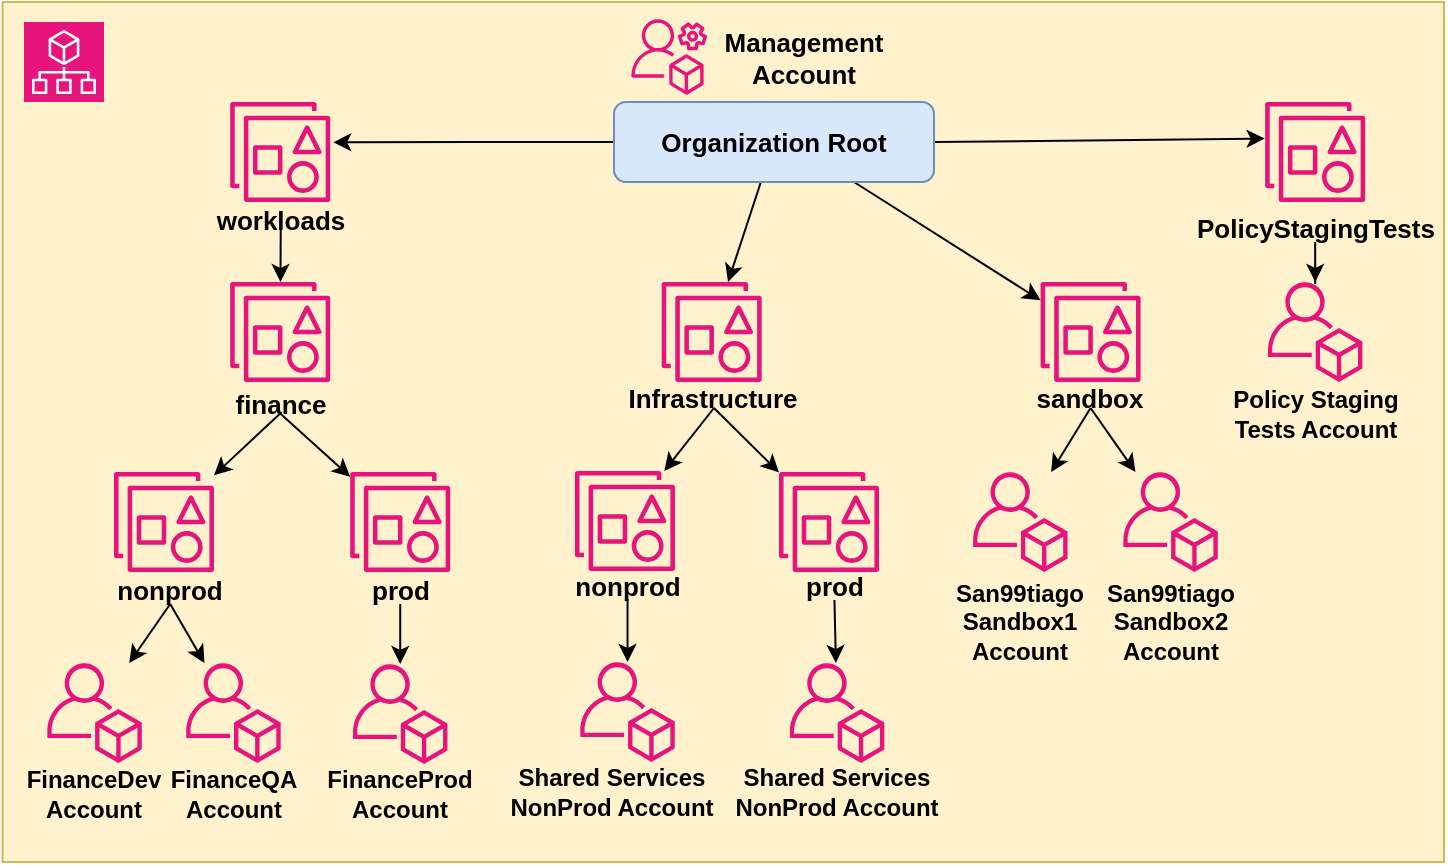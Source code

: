 <mxfile version="21.7.5" type="device">
  <diagram name="Page-1" id="rTMeFKpxauHEMRjTZN81">
    <mxGraphModel dx="1021" dy="536" grid="1" gridSize="10" guides="1" tooltips="1" connect="1" arrows="1" fold="1" page="1" pageScale="1" pageWidth="850" pageHeight="1100" math="0" shadow="0">
      <root>
        <mxCell id="0" />
        <mxCell id="1" parent="0" />
        <mxCell id="QDy_m5PdwNHntxYYZvBB-12" value="" style="rounded=0;whiteSpace=wrap;html=1;fillColor=#fff2cc;fontSize=13;strokeColor=#d6b656;fontStyle=1" vertex="1" parent="1">
          <mxGeometry x="39.28" y="30" width="720.72" height="430" as="geometry" />
        </mxCell>
        <mxCell id="QDy_m5PdwNHntxYYZvBB-3" value="" style="sketch=0;points=[[0,0,0],[0.25,0,0],[0.5,0,0],[0.75,0,0],[1,0,0],[0,1,0],[0.25,1,0],[0.5,1,0],[0.75,1,0],[1,1,0],[0,0.25,0],[0,0.5,0],[0,0.75,0],[1,0.25,0],[1,0.5,0],[1,0.75,0]];points=[[0,0,0],[0.25,0,0],[0.5,0,0],[0.75,0,0],[1,0,0],[0,1,0],[0.25,1,0],[0.5,1,0],[0.75,1,0],[1,1,0],[0,0.25,0],[0,0.5,0],[0,0.75,0],[1,0.25,0],[1,0.5,0],[1,0.75,0]];outlineConnect=0;fontColor=#232F3E;fillColor=#E7157B;strokeColor=#ffffff;dashed=0;verticalLabelPosition=bottom;verticalAlign=top;align=center;html=1;fontSize=13;fontStyle=1;aspect=fixed;shape=mxgraph.aws4.resourceIcon;resIcon=mxgraph.aws4.organizations;" vertex="1" parent="1">
          <mxGeometry x="50" y="40" width="40" height="40" as="geometry" />
        </mxCell>
        <mxCell id="QDy_m5PdwNHntxYYZvBB-4" value="" style="sketch=0;outlineConnect=0;fontColor=#232F3E;gradientColor=none;fillColor=#E7157B;strokeColor=none;dashed=0;verticalLabelPosition=bottom;verticalAlign=top;align=center;html=1;fontSize=13;fontStyle=1;aspect=fixed;pointerEvents=1;shape=mxgraph.aws4.organizations_management_account;" vertex="1" parent="1">
          <mxGeometry x="353.67" y="37.5" width="37.95" height="40" as="geometry" />
        </mxCell>
        <mxCell id="QDy_m5PdwNHntxYYZvBB-6" value="" style="sketch=0;outlineConnect=0;fontColor=#232F3E;gradientColor=none;fillColor=#E7157B;strokeColor=none;dashed=0;verticalLabelPosition=bottom;verticalAlign=top;align=center;html=1;fontSize=13;fontStyle=1;aspect=fixed;pointerEvents=1;shape=mxgraph.aws4.organizations_organizational_unit2;" vertex="1" parent="1">
          <mxGeometry x="368.83" y="170" width="50" height="50" as="geometry" />
        </mxCell>
        <mxCell id="QDy_m5PdwNHntxYYZvBB-69" style="edgeStyle=orthogonalEdgeStyle;rounded=0;orthogonalLoop=1;jettySize=auto;html=1;entryX=1.03;entryY=0.403;entryDx=0;entryDy=0;entryPerimeter=0;fontStyle=1" edge="1" parent="1" source="QDy_m5PdwNHntxYYZvBB-8" target="QDy_m5PdwNHntxYYZvBB-49">
          <mxGeometry relative="1" as="geometry" />
        </mxCell>
        <mxCell id="QDy_m5PdwNHntxYYZvBB-71" style="rounded=0;orthogonalLoop=1;jettySize=auto;html=1;fontStyle=1" edge="1" parent="1" source="QDy_m5PdwNHntxYYZvBB-8" target="QDy_m5PdwNHntxYYZvBB-6">
          <mxGeometry relative="1" as="geometry" />
        </mxCell>
        <mxCell id="QDy_m5PdwNHntxYYZvBB-79" style="edgeStyle=none;rounded=0;orthogonalLoop=1;jettySize=auto;html=1;exitX=1;exitY=0.5;exitDx=0;exitDy=0;entryX=-0.005;entryY=0.366;entryDx=0;entryDy=0;entryPerimeter=0;fontStyle=1" edge="1" parent="1" source="QDy_m5PdwNHntxYYZvBB-8" target="QDy_m5PdwNHntxYYZvBB-62">
          <mxGeometry relative="1" as="geometry" />
        </mxCell>
        <mxCell id="QDy_m5PdwNHntxYYZvBB-80" style="edgeStyle=none;rounded=0;orthogonalLoop=1;jettySize=auto;html=1;exitX=0.75;exitY=1;exitDx=0;exitDy=0;fontStyle=1" edge="1" parent="1" source="QDy_m5PdwNHntxYYZvBB-8" target="QDy_m5PdwNHntxYYZvBB-58">
          <mxGeometry relative="1" as="geometry" />
        </mxCell>
        <mxCell id="QDy_m5PdwNHntxYYZvBB-8" value="&lt;font style=&quot;font-size: 13px;&quot;&gt;&lt;span style=&quot;font-size: 13px;&quot;&gt;Organization Root&lt;/span&gt;&lt;/font&gt;" style="rounded=1;whiteSpace=wrap;html=1;fontSize=13;fillColor=#dae8fc;strokeColor=#6c8ebf;fontStyle=1" vertex="1" parent="1">
          <mxGeometry x="345" y="80" width="160" height="40" as="geometry" />
        </mxCell>
        <mxCell id="QDy_m5PdwNHntxYYZvBB-9" value="Management&lt;br style=&quot;font-size: 13px;&quot;&gt;Account" style="text;html=1;strokeColor=none;fillColor=none;align=center;verticalAlign=middle;whiteSpace=wrap;rounded=0;fontSize=13;fontStyle=1" vertex="1" parent="1">
          <mxGeometry x="396.64" y="40" width="86" height="35" as="geometry" />
        </mxCell>
        <mxCell id="QDy_m5PdwNHntxYYZvBB-81" style="edgeStyle=none;rounded=0;orthogonalLoop=1;jettySize=auto;html=1;exitX=0.5;exitY=1;exitDx=0;exitDy=0;fontStyle=1" edge="1" parent="1" source="QDy_m5PdwNHntxYYZvBB-15" target="QDy_m5PdwNHntxYYZvBB-16">
          <mxGeometry relative="1" as="geometry" />
        </mxCell>
        <mxCell id="QDy_m5PdwNHntxYYZvBB-82" style="edgeStyle=none;rounded=0;orthogonalLoop=1;jettySize=auto;html=1;exitX=0.5;exitY=1;exitDx=0;exitDy=0;fontStyle=1" edge="1" parent="1" source="QDy_m5PdwNHntxYYZvBB-15" target="QDy_m5PdwNHntxYYZvBB-19">
          <mxGeometry relative="1" as="geometry" />
        </mxCell>
        <mxCell id="QDy_m5PdwNHntxYYZvBB-15" value="Infrastructure" style="text;html=1;strokeColor=none;fillColor=none;align=center;verticalAlign=middle;whiteSpace=wrap;rounded=0;fontSize=13;fontStyle=1" vertex="1" parent="1">
          <mxGeometry x="354.39" y="223" width="81.17" height="10" as="geometry" />
        </mxCell>
        <mxCell id="QDy_m5PdwNHntxYYZvBB-16" value="" style="sketch=0;outlineConnect=0;fontColor=#232F3E;gradientColor=none;fillColor=#E7157B;strokeColor=none;dashed=0;verticalLabelPosition=bottom;verticalAlign=top;align=center;html=1;fontSize=13;fontStyle=1;aspect=fixed;pointerEvents=1;shape=mxgraph.aws4.organizations_organizational_unit2;" vertex="1" parent="1">
          <mxGeometry x="325.48" y="264.5" width="50" height="50" as="geometry" />
        </mxCell>
        <mxCell id="QDy_m5PdwNHntxYYZvBB-83" style="edgeStyle=none;rounded=0;orthogonalLoop=1;jettySize=auto;html=1;exitX=0.5;exitY=1;exitDx=0;exitDy=0;fontStyle=1" edge="1" parent="1" source="QDy_m5PdwNHntxYYZvBB-17" target="QDy_m5PdwNHntxYYZvBB-23">
          <mxGeometry relative="1" as="geometry" />
        </mxCell>
        <mxCell id="QDy_m5PdwNHntxYYZvBB-17" value="nonprod" style="text;html=1;strokeColor=none;fillColor=none;align=center;verticalAlign=middle;whiteSpace=wrap;rounded=0;fontSize=13;fontStyle=1" vertex="1" parent="1">
          <mxGeometry x="320.86" y="314.5" width="61.8" height="14" as="geometry" />
        </mxCell>
        <mxCell id="QDy_m5PdwNHntxYYZvBB-19" value="" style="sketch=0;outlineConnect=0;fontColor=#232F3E;gradientColor=none;fillColor=#E7157B;strokeColor=none;dashed=0;verticalLabelPosition=bottom;verticalAlign=top;align=center;html=1;fontSize=13;fontStyle=1;aspect=fixed;pointerEvents=1;shape=mxgraph.aws4.organizations_organizational_unit2;" vertex="1" parent="1">
          <mxGeometry x="427.5" y="265" width="50" height="50" as="geometry" />
        </mxCell>
        <mxCell id="QDy_m5PdwNHntxYYZvBB-84" style="edgeStyle=none;rounded=0;orthogonalLoop=1;jettySize=auto;html=1;exitX=0.5;exitY=1;exitDx=0;exitDy=0;fontStyle=1" edge="1" parent="1" source="QDy_m5PdwNHntxYYZvBB-20" target="QDy_m5PdwNHntxYYZvBB-26">
          <mxGeometry relative="1" as="geometry" />
        </mxCell>
        <mxCell id="QDy_m5PdwNHntxYYZvBB-20" value="prod" style="text;html=1;strokeColor=none;fillColor=none;align=center;verticalAlign=middle;whiteSpace=wrap;rounded=0;fontSize=13;fontStyle=1" vertex="1" parent="1">
          <mxGeometry x="431.85" y="314" width="46.74" height="15" as="geometry" />
        </mxCell>
        <mxCell id="QDy_m5PdwNHntxYYZvBB-23" value="" style="sketch=0;outlineConnect=0;fontColor=#232F3E;gradientColor=none;fillColor=#E7157B;strokeColor=none;dashed=0;verticalLabelPosition=bottom;verticalAlign=top;align=center;html=1;fontSize=13;fontStyle=1;aspect=fixed;pointerEvents=1;shape=mxgraph.aws4.organizations_account;" vertex="1" parent="1">
          <mxGeometry x="328.04" y="360" width="47.44" height="50" as="geometry" />
        </mxCell>
        <mxCell id="QDy_m5PdwNHntxYYZvBB-24" value="Shared Services&lt;br style=&quot;font-size: 12px;&quot;&gt;NonProd Account" style="text;html=1;strokeColor=none;fillColor=none;align=center;verticalAlign=middle;whiteSpace=wrap;rounded=0;fontSize=12;fontStyle=1" vertex="1" parent="1">
          <mxGeometry x="292.32" y="409.5" width="104.32" height="30" as="geometry" />
        </mxCell>
        <mxCell id="QDy_m5PdwNHntxYYZvBB-26" value="" style="sketch=0;outlineConnect=0;fontColor=#232F3E;gradientColor=none;fillColor=#E7157B;strokeColor=none;dashed=0;verticalLabelPosition=bottom;verticalAlign=top;align=center;html=1;fontSize=13;fontStyle=1;aspect=fixed;pointerEvents=1;shape=mxgraph.aws4.organizations_account;" vertex="1" parent="1">
          <mxGeometry x="432.84" y="360.5" width="47.44" height="50" as="geometry" />
        </mxCell>
        <mxCell id="QDy_m5PdwNHntxYYZvBB-27" value="Shared Services&lt;br style=&quot;font-size: 12px;&quot;&gt;NonProd Account" style="text;html=1;strokeColor=none;fillColor=none;align=center;verticalAlign=middle;whiteSpace=wrap;rounded=0;fontSize=12;fontStyle=1" vertex="1" parent="1">
          <mxGeometry x="399.95" y="409.5" width="113.22" height="30.5" as="geometry" />
        </mxCell>
        <mxCell id="QDy_m5PdwNHntxYYZvBB-32" value="" style="sketch=0;outlineConnect=0;fontColor=#232F3E;gradientColor=none;fillColor=#E7157B;strokeColor=none;dashed=0;verticalLabelPosition=bottom;verticalAlign=top;align=center;html=1;fontSize=13;fontStyle=1;aspect=fixed;pointerEvents=1;shape=mxgraph.aws4.organizations_organizational_unit2;" vertex="1" parent="1">
          <mxGeometry x="153.09" y="170" width="50" height="50" as="geometry" />
        </mxCell>
        <mxCell id="QDy_m5PdwNHntxYYZvBB-73" style="rounded=0;orthogonalLoop=1;jettySize=auto;html=1;exitX=0.5;exitY=1;exitDx=0;exitDy=0;fontStyle=1" edge="1" parent="1" source="QDy_m5PdwNHntxYYZvBB-33" target="QDy_m5PdwNHntxYYZvBB-35">
          <mxGeometry relative="1" as="geometry" />
        </mxCell>
        <mxCell id="QDy_m5PdwNHntxYYZvBB-74" style="rounded=0;orthogonalLoop=1;jettySize=auto;html=1;exitX=0.5;exitY=1;exitDx=0;exitDy=0;fontStyle=1" edge="1" parent="1" source="QDy_m5PdwNHntxYYZvBB-33" target="QDy_m5PdwNHntxYYZvBB-38">
          <mxGeometry relative="1" as="geometry" />
        </mxCell>
        <mxCell id="QDy_m5PdwNHntxYYZvBB-33" value="finance" style="text;html=1;strokeColor=none;fillColor=none;align=center;verticalAlign=middle;whiteSpace=wrap;rounded=0;fontSize=13;fontStyle=1" vertex="1" parent="1">
          <mxGeometry x="148.77" y="225.75" width="58.67" height="10" as="geometry" />
        </mxCell>
        <mxCell id="QDy_m5PdwNHntxYYZvBB-35" value="" style="sketch=0;outlineConnect=0;fontColor=#232F3E;gradientColor=none;fillColor=#E7157B;strokeColor=none;dashed=0;verticalLabelPosition=bottom;verticalAlign=top;align=center;html=1;fontSize=13;fontStyle=1;aspect=fixed;pointerEvents=1;shape=mxgraph.aws4.organizations_organizational_unit2;" vertex="1" parent="1">
          <mxGeometry x="95.0" y="265" width="50" height="50" as="geometry" />
        </mxCell>
        <mxCell id="QDy_m5PdwNHntxYYZvBB-75" style="edgeStyle=none;rounded=0;orthogonalLoop=1;jettySize=auto;html=1;exitX=0.5;exitY=1;exitDx=0;exitDy=0;fontStyle=1" edge="1" parent="1" source="QDy_m5PdwNHntxYYZvBB-36" target="QDy_m5PdwNHntxYYZvBB-40">
          <mxGeometry relative="1" as="geometry" />
        </mxCell>
        <mxCell id="QDy_m5PdwNHntxYYZvBB-76" style="edgeStyle=none;rounded=0;orthogonalLoop=1;jettySize=auto;html=1;exitX=0.5;exitY=1;exitDx=0;exitDy=0;fontStyle=1" edge="1" parent="1" source="QDy_m5PdwNHntxYYZvBB-36" target="QDy_m5PdwNHntxYYZvBB-42">
          <mxGeometry relative="1" as="geometry" />
        </mxCell>
        <mxCell id="QDy_m5PdwNHntxYYZvBB-36" value="nonprod" style="text;html=1;strokeColor=none;fillColor=none;align=center;verticalAlign=middle;whiteSpace=wrap;rounded=0;fontSize=13;fontStyle=1" vertex="1" parent="1">
          <mxGeometry x="93.1" y="317" width="60" height="14" as="geometry" />
        </mxCell>
        <mxCell id="QDy_m5PdwNHntxYYZvBB-38" value="" style="sketch=0;outlineConnect=0;fontColor=#232F3E;gradientColor=none;fillColor=#E7157B;strokeColor=none;dashed=0;verticalLabelPosition=bottom;verticalAlign=top;align=center;html=1;fontSize=13;fontStyle=1;aspect=fixed;pointerEvents=1;shape=mxgraph.aws4.organizations_organizational_unit2;" vertex="1" parent="1">
          <mxGeometry x="213.1" y="265" width="50" height="50" as="geometry" />
        </mxCell>
        <mxCell id="QDy_m5PdwNHntxYYZvBB-77" style="edgeStyle=none;rounded=0;orthogonalLoop=1;jettySize=auto;html=1;exitX=0.5;exitY=1;exitDx=0;exitDy=0;fontStyle=1" edge="1" parent="1" source="QDy_m5PdwNHntxYYZvBB-39" target="QDy_m5PdwNHntxYYZvBB-51">
          <mxGeometry relative="1" as="geometry" />
        </mxCell>
        <mxCell id="QDy_m5PdwNHntxYYZvBB-39" value="prod" style="text;html=1;strokeColor=none;fillColor=none;align=center;verticalAlign=middle;whiteSpace=wrap;rounded=0;fontSize=13;fontStyle=1" vertex="1" parent="1">
          <mxGeometry x="216.82" y="316" width="42.58" height="15" as="geometry" />
        </mxCell>
        <mxCell id="QDy_m5PdwNHntxYYZvBB-40" value="" style="sketch=0;outlineConnect=0;fontColor=#232F3E;gradientColor=none;fillColor=#E7157B;strokeColor=none;dashed=0;verticalLabelPosition=bottom;verticalAlign=top;align=center;html=1;fontSize=13;fontStyle=1;aspect=fixed;pointerEvents=1;shape=mxgraph.aws4.organizations_account;" vertex="1" parent="1">
          <mxGeometry x="61.56" y="360.5" width="47.44" height="50" as="geometry" />
        </mxCell>
        <mxCell id="QDy_m5PdwNHntxYYZvBB-41" value="FinanceDev&lt;br&gt;Account" style="text;html=1;strokeColor=none;fillColor=none;align=center;verticalAlign=middle;whiteSpace=wrap;rounded=0;fontSize=12;fontStyle=1" vertex="1" parent="1">
          <mxGeometry x="47.11" y="410.5" width="76.33" height="30" as="geometry" />
        </mxCell>
        <mxCell id="QDy_m5PdwNHntxYYZvBB-42" value="" style="sketch=0;outlineConnect=0;fontColor=#232F3E;gradientColor=none;fillColor=#E7157B;strokeColor=none;dashed=0;verticalLabelPosition=bottom;verticalAlign=top;align=center;html=1;fontSize=13;fontStyle=1;aspect=fixed;pointerEvents=1;shape=mxgraph.aws4.organizations_account;" vertex="1" parent="1">
          <mxGeometry x="131.01" y="360.5" width="47.44" height="50" as="geometry" />
        </mxCell>
        <mxCell id="QDy_m5PdwNHntxYYZvBB-47" value="FinanceQA&lt;br&gt;Account" style="text;html=1;strokeColor=none;fillColor=none;align=center;verticalAlign=middle;whiteSpace=wrap;rounded=0;fontSize=12;fontStyle=1" vertex="1" parent="1">
          <mxGeometry x="116.56" y="410.5" width="76.33" height="30" as="geometry" />
        </mxCell>
        <mxCell id="QDy_m5PdwNHntxYYZvBB-49" value="" style="sketch=0;outlineConnect=0;fontColor=#232F3E;gradientColor=none;fillColor=#E7157B;strokeColor=none;dashed=0;verticalLabelPosition=bottom;verticalAlign=top;align=center;html=1;fontSize=13;fontStyle=1;aspect=fixed;pointerEvents=1;shape=mxgraph.aws4.organizations_organizational_unit2;" vertex="1" parent="1">
          <mxGeometry x="153.1" y="80" width="50" height="50" as="geometry" />
        </mxCell>
        <mxCell id="QDy_m5PdwNHntxYYZvBB-78" style="edgeStyle=none;rounded=0;orthogonalLoop=1;jettySize=auto;html=1;exitX=0.5;exitY=1;exitDx=0;exitDy=0;fontStyle=1" edge="1" parent="1" source="QDy_m5PdwNHntxYYZvBB-50" target="QDy_m5PdwNHntxYYZvBB-32">
          <mxGeometry relative="1" as="geometry" />
        </mxCell>
        <mxCell id="QDy_m5PdwNHntxYYZvBB-50" value="workloads" style="text;html=1;strokeColor=none;fillColor=none;align=center;verticalAlign=middle;whiteSpace=wrap;rounded=0;fontSize=13;fontStyle=1" vertex="1" parent="1">
          <mxGeometry x="139.92" y="134" width="76.9" height="10" as="geometry" />
        </mxCell>
        <mxCell id="QDy_m5PdwNHntxYYZvBB-51" value="" style="sketch=0;outlineConnect=0;fontColor=#232F3E;gradientColor=none;fillColor=#E7157B;strokeColor=none;dashed=0;verticalLabelPosition=bottom;verticalAlign=top;align=center;html=1;fontSize=13;fontStyle=1;aspect=fixed;pointerEvents=1;shape=mxgraph.aws4.organizations_account;" vertex="1" parent="1">
          <mxGeometry x="214.39" y="361" width="47.44" height="50" as="geometry" />
        </mxCell>
        <mxCell id="QDy_m5PdwNHntxYYZvBB-52" value="FinanceProd&lt;br&gt;Account" style="text;html=1;strokeColor=none;fillColor=none;align=center;verticalAlign=middle;whiteSpace=wrap;rounded=0;fontSize=12;fontStyle=1" vertex="1" parent="1">
          <mxGeometry x="199.94" y="411" width="76.33" height="30" as="geometry" />
        </mxCell>
        <mxCell id="QDy_m5PdwNHntxYYZvBB-58" value="" style="sketch=0;outlineConnect=0;fontColor=#232F3E;gradientColor=none;fillColor=#E7157B;strokeColor=none;dashed=0;verticalLabelPosition=bottom;verticalAlign=top;align=center;html=1;fontSize=13;fontStyle=1;aspect=fixed;pointerEvents=1;shape=mxgraph.aws4.organizations_organizational_unit2;fillStyle=auto;" vertex="1" parent="1">
          <mxGeometry x="558.29" y="170" width="50" height="50" as="geometry" />
        </mxCell>
        <mxCell id="QDy_m5PdwNHntxYYZvBB-85" style="edgeStyle=none;rounded=0;orthogonalLoop=1;jettySize=auto;html=1;exitX=0.5;exitY=1;exitDx=0;exitDy=0;fontStyle=1" edge="1" parent="1" source="QDy_m5PdwNHntxYYZvBB-59" target="QDy_m5PdwNHntxYYZvBB-67">
          <mxGeometry relative="1" as="geometry" />
        </mxCell>
        <mxCell id="QDy_m5PdwNHntxYYZvBB-86" style="edgeStyle=none;rounded=0;orthogonalLoop=1;jettySize=auto;html=1;exitX=0.5;exitY=1;exitDx=0;exitDy=0;fontStyle=1" edge="1" parent="1" source="QDy_m5PdwNHntxYYZvBB-59" target="QDy_m5PdwNHntxYYZvBB-60">
          <mxGeometry relative="1" as="geometry" />
        </mxCell>
        <mxCell id="QDy_m5PdwNHntxYYZvBB-59" value="sandbox" style="text;html=1;strokeColor=none;fillColor=none;align=center;verticalAlign=middle;whiteSpace=wrap;rounded=0;fontSize=13;fontStyle=1" vertex="1" parent="1">
          <mxGeometry x="548.29" y="223" width="70" height="10" as="geometry" />
        </mxCell>
        <mxCell id="QDy_m5PdwNHntxYYZvBB-60" value="" style="sketch=0;outlineConnect=0;fontColor=#232F3E;gradientColor=none;fillColor=#E7157B;strokeColor=none;dashed=0;verticalLabelPosition=bottom;verticalAlign=top;align=center;html=1;fontSize=13;fontStyle=1;aspect=fixed;pointerEvents=1;shape=mxgraph.aws4.organizations_account;" vertex="1" parent="1">
          <mxGeometry x="599.56" y="265" width="47.44" height="50" as="geometry" />
        </mxCell>
        <mxCell id="QDy_m5PdwNHntxYYZvBB-61" value="San99tiago&lt;br&gt;Sandbox2&lt;br&gt;Account" style="text;html=1;strokeColor=none;fillColor=none;align=center;verticalAlign=middle;whiteSpace=wrap;rounded=0;fontSize=12;fontStyle=1" vertex="1" parent="1">
          <mxGeometry x="590.83" y="317" width="64.9" height="45" as="geometry" />
        </mxCell>
        <mxCell id="QDy_m5PdwNHntxYYZvBB-62" value="" style="sketch=0;outlineConnect=0;fontColor=#232F3E;gradientColor=none;fillColor=#E7157B;strokeColor=none;dashed=0;verticalLabelPosition=bottom;verticalAlign=top;align=center;html=1;fontSize=13;fontStyle=1;aspect=fixed;pointerEvents=1;shape=mxgraph.aws4.organizations_organizational_unit2;" vertex="1" parent="1">
          <mxGeometry x="670.58" y="80" width="50" height="50" as="geometry" />
        </mxCell>
        <mxCell id="QDy_m5PdwNHntxYYZvBB-66" style="edgeStyle=orthogonalEdgeStyle;rounded=0;orthogonalLoop=1;jettySize=auto;html=1;exitX=0.5;exitY=1;exitDx=0;exitDy=0;fontStyle=1" edge="1" parent="1" source="QDy_m5PdwNHntxYYZvBB-63" target="QDy_m5PdwNHntxYYZvBB-64">
          <mxGeometry relative="1" as="geometry" />
        </mxCell>
        <mxCell id="QDy_m5PdwNHntxYYZvBB-63" value="PolicyStagingTests" style="text;html=1;strokeColor=none;fillColor=none;align=center;verticalAlign=middle;whiteSpace=wrap;rounded=0;fontSize=13;fontStyle=1" vertex="1" parent="1">
          <mxGeometry x="635.58" y="134" width="120" height="17" as="geometry" />
        </mxCell>
        <mxCell id="QDy_m5PdwNHntxYYZvBB-64" value="" style="sketch=0;outlineConnect=0;fontColor=#232F3E;gradientColor=none;fillColor=#E7157B;strokeColor=none;dashed=0;verticalLabelPosition=bottom;verticalAlign=top;align=center;html=1;fontSize=13;fontStyle=1;aspect=fixed;pointerEvents=1;shape=mxgraph.aws4.organizations_account;" vertex="1" parent="1">
          <mxGeometry x="671.86" y="170" width="47.44" height="50" as="geometry" />
        </mxCell>
        <mxCell id="QDy_m5PdwNHntxYYZvBB-65" value="Policy Staging&lt;br&gt;Tests Account" style="text;html=1;strokeColor=none;fillColor=none;align=center;verticalAlign=middle;whiteSpace=wrap;rounded=0;fontSize=12;fontStyle=1" vertex="1" parent="1">
          <mxGeometry x="650.58" y="220" width="90" height="31" as="geometry" />
        </mxCell>
        <mxCell id="QDy_m5PdwNHntxYYZvBB-67" value="" style="sketch=0;outlineConnect=0;fontColor=#232F3E;gradientColor=none;fillColor=#E7157B;strokeColor=none;dashed=0;verticalLabelPosition=bottom;verticalAlign=top;align=center;html=1;fontSize=13;fontStyle=1;aspect=fixed;pointerEvents=1;shape=mxgraph.aws4.organizations_account;" vertex="1" parent="1">
          <mxGeometry x="524.45" y="265" width="47.44" height="50" as="geometry" />
        </mxCell>
        <mxCell id="QDy_m5PdwNHntxYYZvBB-68" value="San99tiago&lt;br&gt;Sandbox1&lt;br&gt;Account" style="text;html=1;strokeColor=none;fillColor=none;align=center;verticalAlign=middle;whiteSpace=wrap;rounded=0;fontSize=12;fontStyle=1" vertex="1" parent="1">
          <mxGeometry x="513.17" y="317" width="70" height="45" as="geometry" />
        </mxCell>
      </root>
    </mxGraphModel>
  </diagram>
</mxfile>
